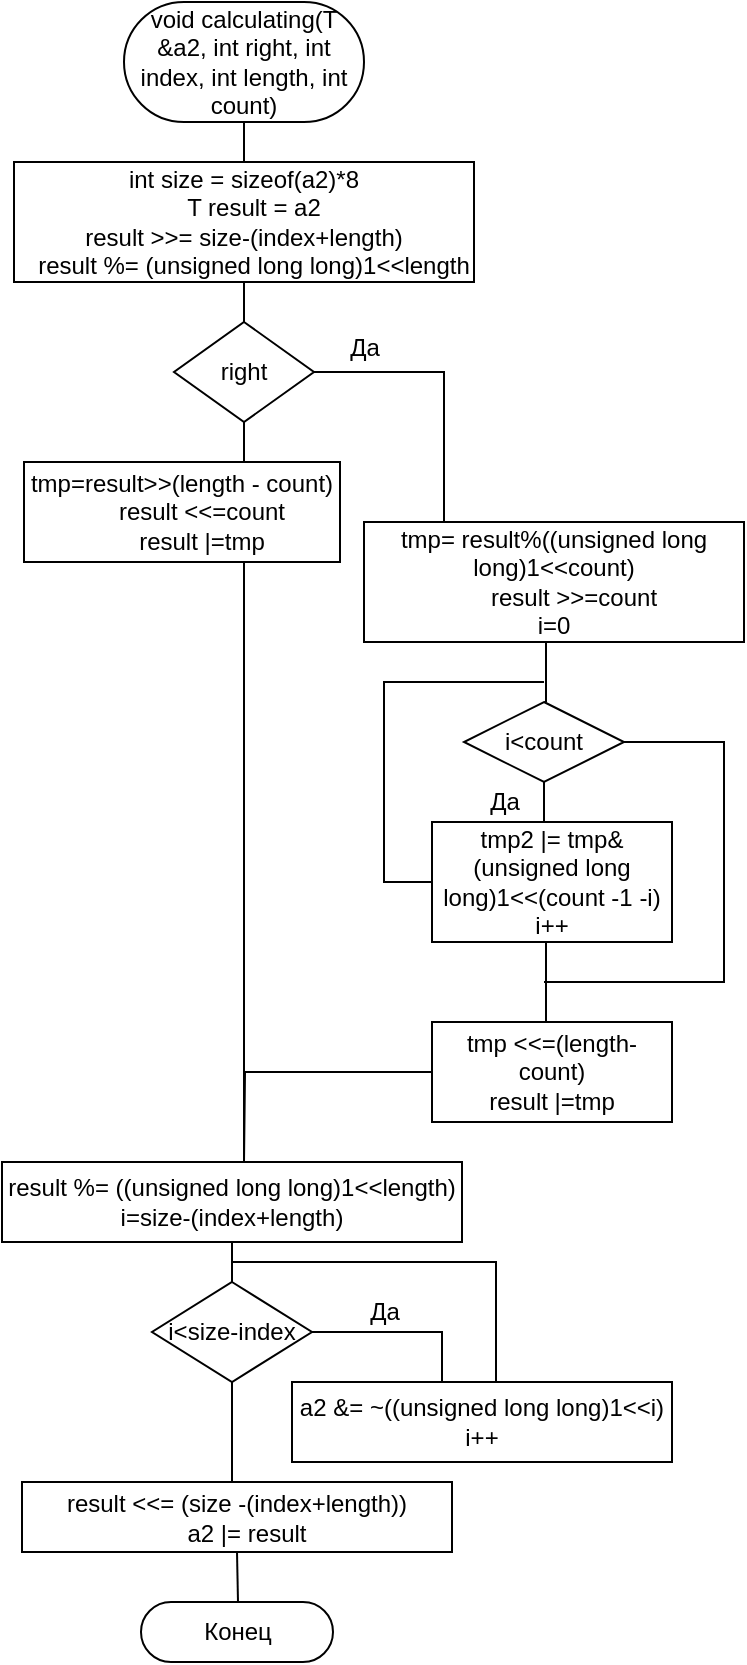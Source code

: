 <mxfile version="13.7.9" type="device"><diagram id="WTq_Zi8glk5ZSbCxduk6" name="Page-1"><mxGraphModel dx="852" dy="534" grid="1" gridSize="10" guides="1" tooltips="1" connect="1" arrows="1" fold="1" page="1" pageScale="1" pageWidth="827" pageHeight="1169" math="0" shadow="0"><root><mxCell id="0"/><mxCell id="1" parent="0"/><mxCell id="66icmfezZ4NrzF1G1eCY-2" style="edgeStyle=orthogonalEdgeStyle;rounded=0;orthogonalLoop=1;jettySize=auto;html=1;endArrow=none;endFill=0;" parent="1" source="66icmfezZ4NrzF1G1eCY-1" edge="1"><mxGeometry relative="1" as="geometry"><mxPoint x="320" y="150" as="targetPoint"/></mxGeometry></mxCell><mxCell id="66icmfezZ4NrzF1G1eCY-1" value="void calculating(T &amp;amp;a2, int right, int index, int length, int count)" style="rounded=1;whiteSpace=wrap;html=1;arcSize=50;" parent="1" vertex="1"><mxGeometry x="260" y="60" width="120" height="60" as="geometry"/></mxCell><mxCell id="66icmfezZ4NrzF1G1eCY-5" style="edgeStyle=orthogonalEdgeStyle;rounded=0;orthogonalLoop=1;jettySize=auto;html=1;entryX=0.5;entryY=0;entryDx=0;entryDy=0;endArrow=none;endFill=0;" parent="1" source="66icmfezZ4NrzF1G1eCY-3" target="66icmfezZ4NrzF1G1eCY-4" edge="1"><mxGeometry relative="1" as="geometry"/></mxCell><mxCell id="66icmfezZ4NrzF1G1eCY-3" value="&lt;div&gt;&lt;div&gt;int size = sizeof(a2)*8&lt;/div&gt;&lt;div&gt;&amp;nbsp; &amp;nbsp;T result = a2&lt;/div&gt;&lt;/div&gt;&lt;div&gt;result &amp;gt;&amp;gt;= size-(index+length)&lt;/div&gt;&lt;div&gt;&amp;nbsp; &amp;nbsp;result %= (unsigned long long)1&amp;lt;&amp;lt;length&lt;/div&gt;" style="rounded=0;whiteSpace=wrap;html=1;" parent="1" vertex="1"><mxGeometry x="205" y="140" width="230" height="60" as="geometry"/></mxCell><mxCell id="66icmfezZ4NrzF1G1eCY-6" style="edgeStyle=orthogonalEdgeStyle;rounded=0;orthogonalLoop=1;jettySize=auto;html=1;endArrow=none;endFill=0;" parent="1" source="66icmfezZ4NrzF1G1eCY-4" edge="1"><mxGeometry relative="1" as="geometry"><mxPoint x="320" y="290" as="targetPoint"/></mxGeometry></mxCell><mxCell id="66icmfezZ4NrzF1G1eCY-7" style="edgeStyle=orthogonalEdgeStyle;rounded=0;orthogonalLoop=1;jettySize=auto;html=1;exitX=1;exitY=0.5;exitDx=0;exitDy=0;endArrow=none;endFill=0;" parent="1" source="66icmfezZ4NrzF1G1eCY-4" target="66icmfezZ4NrzF1G1eCY-8" edge="1"><mxGeometry relative="1" as="geometry"><mxPoint x="410" y="280" as="targetPoint"/><Array as="points"><mxPoint x="420" y="245"/></Array></mxGeometry></mxCell><mxCell id="66icmfezZ4NrzF1G1eCY-4" value="right" style="rhombus;whiteSpace=wrap;html=1;" parent="1" vertex="1"><mxGeometry x="285" y="220" width="70" height="50" as="geometry"/></mxCell><mxCell id="YuDwt5X2b4zVmAOhU8Ej-2" style="edgeStyle=orthogonalEdgeStyle;rounded=0;orthogonalLoop=1;jettySize=auto;html=1;entryX=0.5;entryY=0;entryDx=0;entryDy=0;endArrow=none;endFill=0;" edge="1" parent="1"><mxGeometry relative="1" as="geometry"><mxPoint x="476" y="380" as="sourcePoint"/><mxPoint x="471" y="410" as="targetPoint"/></mxGeometry></mxCell><mxCell id="66icmfezZ4NrzF1G1eCY-8" value="&lt;div&gt;tmp= result%((unsigned long long)1&amp;lt;&amp;lt;count)&lt;/div&gt;&lt;div&gt;&amp;nbsp; &amp;nbsp; &amp;nbsp; result &amp;gt;&amp;gt;=count&lt;/div&gt;&lt;div&gt;i=0&lt;/div&gt;" style="rounded=0;whiteSpace=wrap;html=1;" parent="1" vertex="1"><mxGeometry x="380" y="320" width="190" height="60" as="geometry"/></mxCell><mxCell id="66icmfezZ4NrzF1G1eCY-10" style="edgeStyle=orthogonalEdgeStyle;rounded=0;orthogonalLoop=1;jettySize=auto;html=1;endArrow=none;endFill=0;entryX=0.5;entryY=0;entryDx=0;entryDy=0;" parent="1" source="66icmfezZ4NrzF1G1eCY-9" target="66icmfezZ4NrzF1G1eCY-12" edge="1"><mxGeometry relative="1" as="geometry"><mxPoint x="320" y="360" as="targetPoint"/><Array as="points"><mxPoint x="320" y="360"/><mxPoint x="320" y="360"/></Array></mxGeometry></mxCell><mxCell id="66icmfezZ4NrzF1G1eCY-9" value="&lt;div&gt;tmp=result&amp;gt;&amp;gt;(length - count)&lt;/div&gt;&lt;div&gt;&amp;nbsp; &amp;nbsp; &amp;nbsp; result &amp;lt;&amp;lt;=count&lt;/div&gt;&lt;div&gt;&amp;nbsp; &amp;nbsp; &amp;nbsp; result |=tmp&lt;/div&gt;" style="rounded=0;whiteSpace=wrap;html=1;" parent="1" vertex="1"><mxGeometry x="210" y="290" width="158" height="50" as="geometry"/></mxCell><mxCell id="66icmfezZ4NrzF1G1eCY-13" style="edgeStyle=orthogonalEdgeStyle;rounded=0;orthogonalLoop=1;jettySize=auto;html=1;endArrow=none;endFill=0;" parent="1" source="66icmfezZ4NrzF1G1eCY-12" edge="1"><mxGeometry relative="1" as="geometry"><mxPoint x="314" y="700" as="targetPoint"/></mxGeometry></mxCell><mxCell id="66icmfezZ4NrzF1G1eCY-12" value="result %= ((unsigned long long)1&amp;lt;&amp;lt;length)&lt;br&gt;i=size-(index+length)" style="rounded=0;whiteSpace=wrap;html=1;" parent="1" vertex="1"><mxGeometry x="199" y="640" width="230" height="40" as="geometry"/></mxCell><mxCell id="66icmfezZ4NrzF1G1eCY-16" style="edgeStyle=orthogonalEdgeStyle;rounded=0;orthogonalLoop=1;jettySize=auto;html=1;endArrow=none;endFill=0;" parent="1" source="66icmfezZ4NrzF1G1eCY-14" edge="1"><mxGeometry relative="1" as="geometry"><mxPoint x="419" y="750" as="targetPoint"/><Array as="points"><mxPoint x="419" y="725"/></Array></mxGeometry></mxCell><mxCell id="66icmfezZ4NrzF1G1eCY-21" style="edgeStyle=orthogonalEdgeStyle;rounded=0;orthogonalLoop=1;jettySize=auto;html=1;endArrow=none;endFill=0;" parent="1" source="66icmfezZ4NrzF1G1eCY-14" edge="1"><mxGeometry relative="1" as="geometry"><mxPoint x="314" y="800" as="targetPoint"/></mxGeometry></mxCell><mxCell id="66icmfezZ4NrzF1G1eCY-14" value="i&amp;lt;size-index" style="rhombus;whiteSpace=wrap;html=1;" parent="1" vertex="1"><mxGeometry x="274" y="700" width="80" height="50" as="geometry"/></mxCell><mxCell id="66icmfezZ4NrzF1G1eCY-15" value="Да" style="text;html=1;align=center;verticalAlign=middle;resizable=0;points=[];autosize=1;" parent="1" vertex="1"><mxGeometry x="365" y="223" width="30" height="20" as="geometry"/></mxCell><mxCell id="66icmfezZ4NrzF1G1eCY-18" style="edgeStyle=orthogonalEdgeStyle;rounded=0;orthogonalLoop=1;jettySize=auto;html=1;exitX=0.5;exitY=0;exitDx=0;exitDy=0;endArrow=none;endFill=0;" parent="1" edge="1"><mxGeometry relative="1" as="geometry"><mxPoint x="314" y="690" as="targetPoint"/><mxPoint x="434" y="750" as="sourcePoint"/><Array as="points"><mxPoint x="446" y="750"/><mxPoint x="446" y="690"/></Array></mxGeometry></mxCell><mxCell id="66icmfezZ4NrzF1G1eCY-17" value="a2 &amp;amp;= ~((unsigned long long)1&amp;lt;&amp;lt;i)&lt;br&gt;i++" style="rounded=0;whiteSpace=wrap;html=1;" parent="1" vertex="1"><mxGeometry x="344" y="750" width="190" height="40" as="geometry"/></mxCell><mxCell id="66icmfezZ4NrzF1G1eCY-19" value="Да" style="text;html=1;align=center;verticalAlign=middle;resizable=0;points=[];autosize=1;" parent="1" vertex="1"><mxGeometry x="375" y="705" width="30" height="20" as="geometry"/></mxCell><mxCell id="66icmfezZ4NrzF1G1eCY-22" value="&lt;div&gt;result &amp;lt;&amp;lt;= (size -(index+length))&lt;/div&gt;&lt;div&gt;&amp;nbsp; &amp;nbsp;a2 |= result&lt;/div&gt;" style="rounded=0;whiteSpace=wrap;html=1;" parent="1" vertex="1"><mxGeometry x="209" y="800" width="215" height="35" as="geometry"/></mxCell><mxCell id="66icmfezZ4NrzF1G1eCY-26" value="" style="endArrow=none;html=1;exitX=0.5;exitY=1;exitDx=0;exitDy=0;" parent="1" source="66icmfezZ4NrzF1G1eCY-22" edge="1"><mxGeometry width="50" height="50" relative="1" as="geometry"><mxPoint x="389" y="810" as="sourcePoint"/><mxPoint x="317" y="860" as="targetPoint"/></mxGeometry></mxCell><mxCell id="66icmfezZ4NrzF1G1eCY-27" value="Конец" style="rounded=1;whiteSpace=wrap;html=1;arcSize=50;" parent="1" vertex="1"><mxGeometry x="268.5" y="860" width="96" height="30" as="geometry"/></mxCell><mxCell id="YuDwt5X2b4zVmAOhU8Ej-3" style="edgeStyle=orthogonalEdgeStyle;rounded=0;orthogonalLoop=1;jettySize=auto;html=1;endArrow=none;endFill=0;" edge="1" parent="1" source="YuDwt5X2b4zVmAOhU8Ej-1"><mxGeometry relative="1" as="geometry"><mxPoint x="470" y="470" as="targetPoint"/></mxGeometry></mxCell><mxCell id="YuDwt5X2b4zVmAOhU8Ej-6" style="edgeStyle=orthogonalEdgeStyle;rounded=0;orthogonalLoop=1;jettySize=auto;html=1;exitX=1;exitY=0.5;exitDx=0;exitDy=0;endArrow=none;endFill=0;" edge="1" parent="1" source="YuDwt5X2b4zVmAOhU8Ej-1"><mxGeometry relative="1" as="geometry"><mxPoint x="470" y="550" as="targetPoint"/><Array as="points"><mxPoint x="560" y="430"/></Array></mxGeometry></mxCell><mxCell id="YuDwt5X2b4zVmAOhU8Ej-1" value="i&amp;lt;count" style="rhombus;whiteSpace=wrap;html=1;" vertex="1" parent="1"><mxGeometry x="430" y="410" width="80" height="40" as="geometry"/></mxCell><mxCell id="YuDwt5X2b4zVmAOhU8Ej-5" style="edgeStyle=orthogonalEdgeStyle;rounded=0;orthogonalLoop=1;jettySize=auto;html=1;endArrow=none;endFill=0;" edge="1" parent="1" source="YuDwt5X2b4zVmAOhU8Ej-4"><mxGeometry relative="1" as="geometry"><mxPoint x="470" y="400" as="targetPoint"/><Array as="points"><mxPoint x="390" y="500"/></Array></mxGeometry></mxCell><mxCell id="YuDwt5X2b4zVmAOhU8Ej-7" style="edgeStyle=orthogonalEdgeStyle;rounded=0;orthogonalLoop=1;jettySize=auto;html=1;endArrow=none;endFill=0;" edge="1" parent="1"><mxGeometry relative="1" as="geometry"><mxPoint x="471" y="590" as="targetPoint"/><mxPoint x="471" y="530" as="sourcePoint"/></mxGeometry></mxCell><mxCell id="YuDwt5X2b4zVmAOhU8Ej-4" value="tmp2 |= tmp&amp;amp;(unsigned long long)1&amp;lt;&amp;lt;(count -1 -i)&lt;br&gt;i++" style="rounded=0;whiteSpace=wrap;html=1;" vertex="1" parent="1"><mxGeometry x="414" y="470" width="120" height="60" as="geometry"/></mxCell><mxCell id="YuDwt5X2b4zVmAOhU8Ej-8" value="Да" style="text;html=1;align=center;verticalAlign=middle;resizable=0;points=[];autosize=1;" vertex="1" parent="1"><mxGeometry x="435" y="450" width="30" height="20" as="geometry"/></mxCell><mxCell id="YuDwt5X2b4zVmAOhU8Ej-10" style="edgeStyle=orthogonalEdgeStyle;rounded=0;orthogonalLoop=1;jettySize=auto;html=1;endArrow=none;endFill=0;" edge="1" parent="1" source="YuDwt5X2b4zVmAOhU8Ej-9"><mxGeometry relative="1" as="geometry"><mxPoint x="320" y="640" as="targetPoint"/></mxGeometry></mxCell><mxCell id="YuDwt5X2b4zVmAOhU8Ej-9" value="&lt;div&gt;tmp &amp;lt;&amp;lt;=(length-count)&lt;/div&gt;&lt;div&gt;&lt;span&gt;result |=tmp&lt;/span&gt;&lt;/div&gt;" style="rounded=0;whiteSpace=wrap;html=1;" vertex="1" parent="1"><mxGeometry x="414" y="570" width="120" height="50" as="geometry"/></mxCell></root></mxGraphModel></diagram></mxfile>
